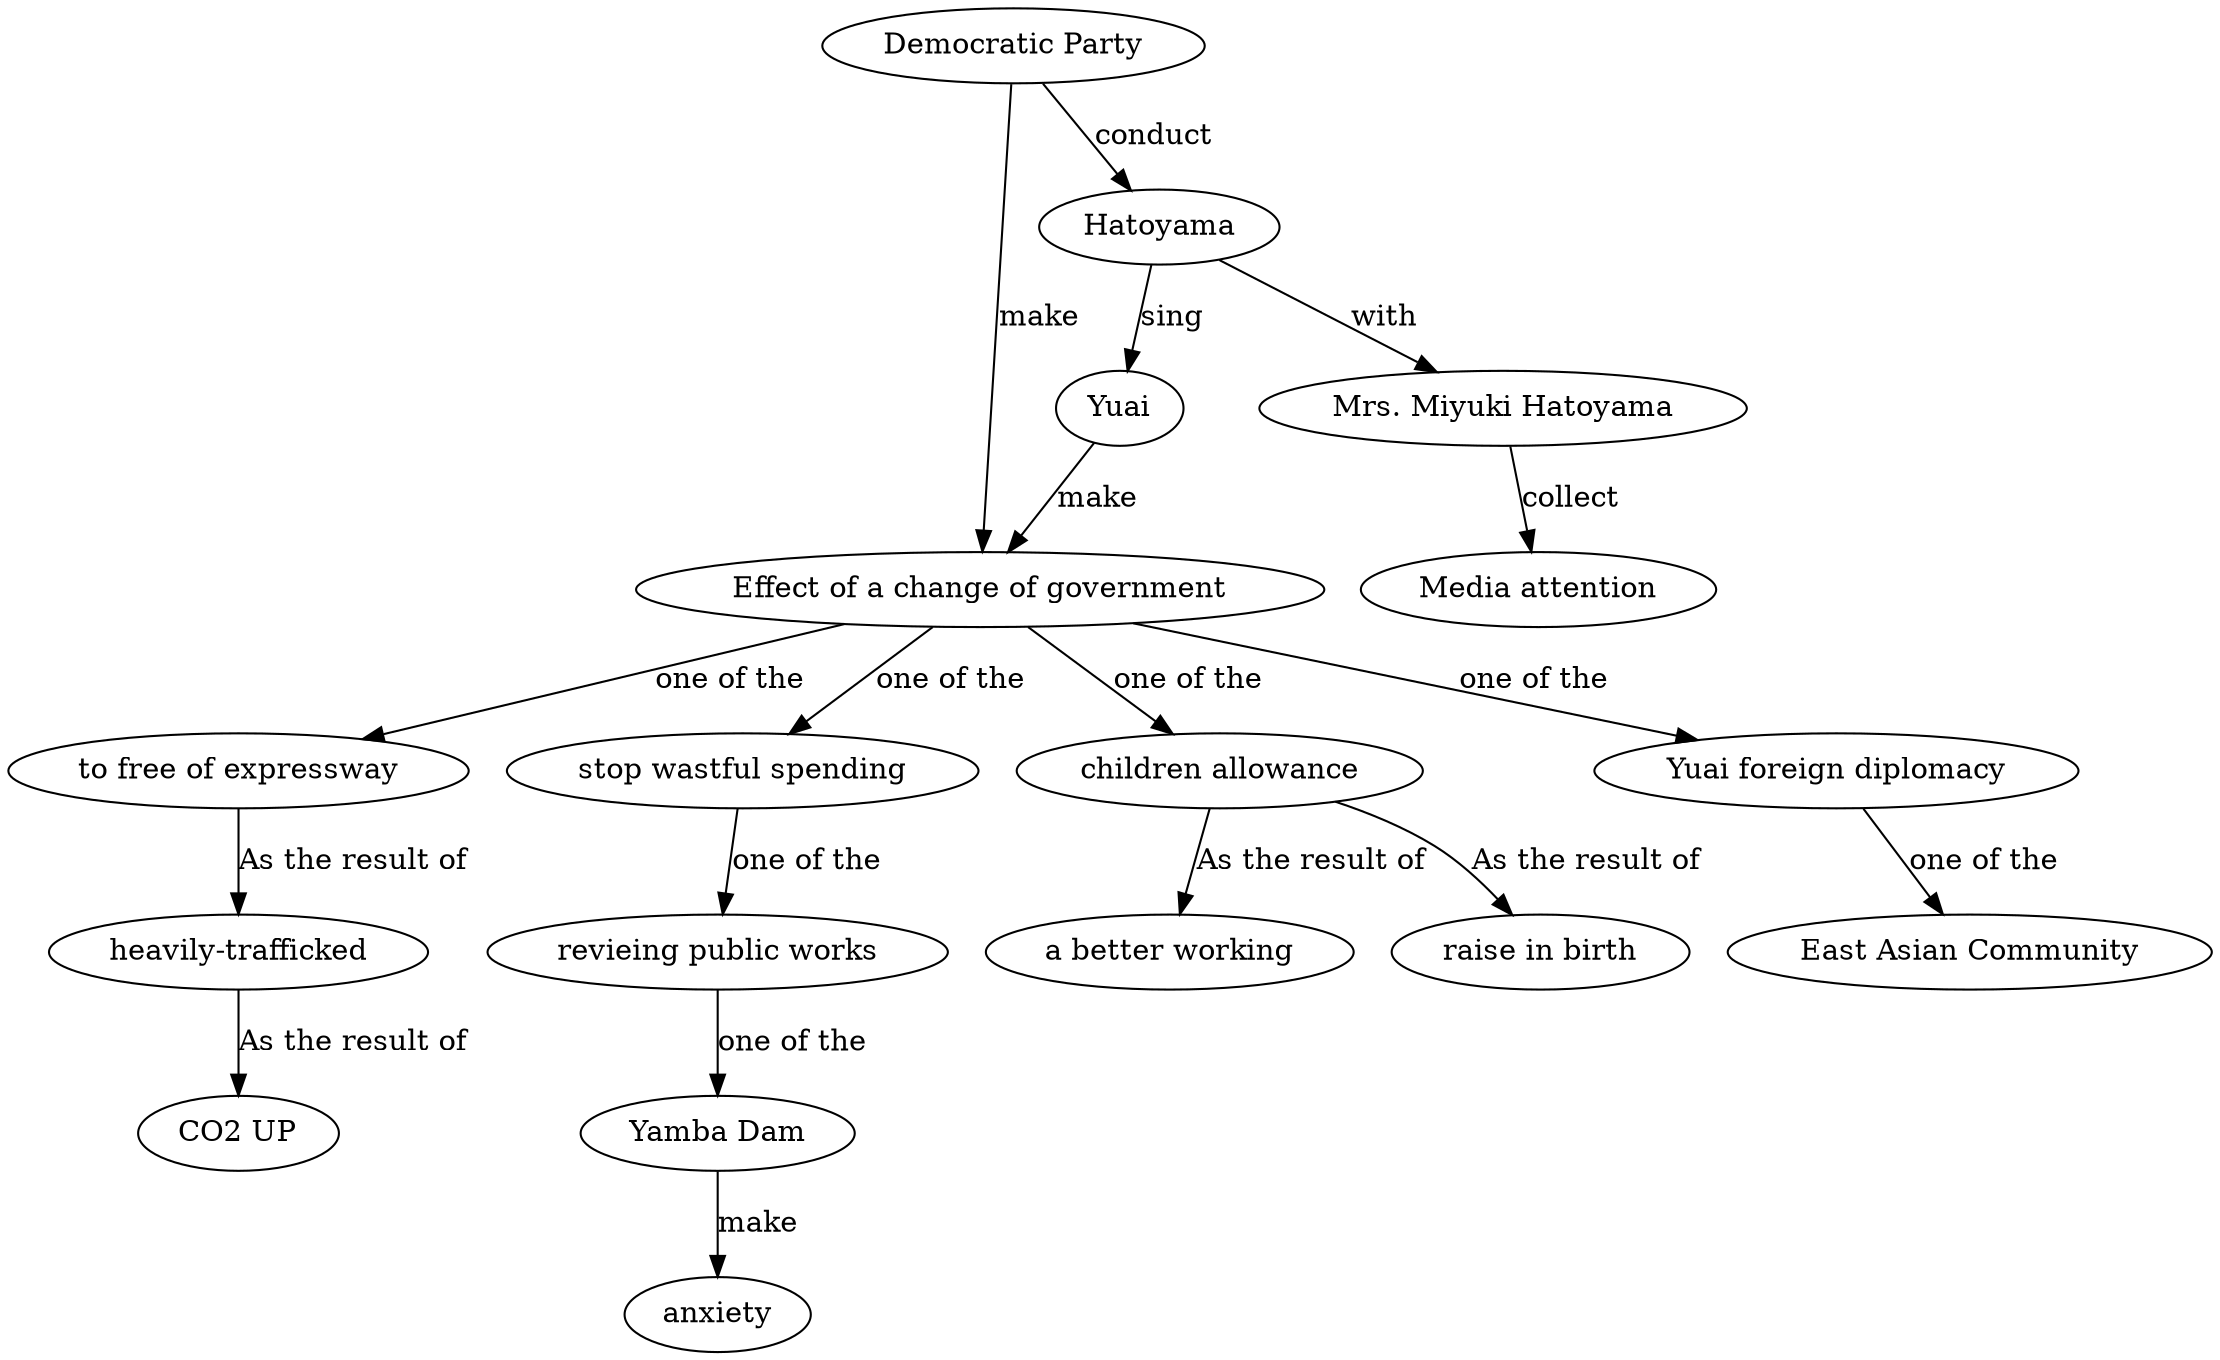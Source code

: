 digraph G {
  id0 [label="Effect of a change of government"]
  "Democratic Party" -> id0 [label="make"]
  "Democratic Party" -> Hatoyama [label="conduct"]
  Hatoyama -> "Mrs. Miyuki Hatoyama" [label="with"]
  "Mrs. Miyuki Hatoyama" -> "Media attention" [label="collect"]
  Hatoyama -> Yuai [label="sing"]
  Yuai -> id0 [label="make"]
  id0 -> "to free of expressway" [label="one of the"]
  "to free of expressway" -> "heavily-trafficked" [label="As the result of"]
  "heavily-trafficked" -> "CO2 UP" [label="As the result of"]
  id0 -> "stop wastful spending" [label="one of the"]
  "stop wastful spending" -> "revieing public works" [label="one of the"]
  "revieing public works" -> "Yamba Dam" [label="one of the"]
  "Yamba Dam" -> anxiety [label="make"]
  id0 -> "children allowance" [label="one of the"]
  "children allowance" -> "raise in birth" [label="As the result of"]
  "children allowance" -> "a better working" [label="As the result of"]
  id0 -> "Yuai foreign diplomacy" [label="one of the"]
  "Yuai foreign diplomacy" -> "East Asian Community" [label="one of the"]
}
